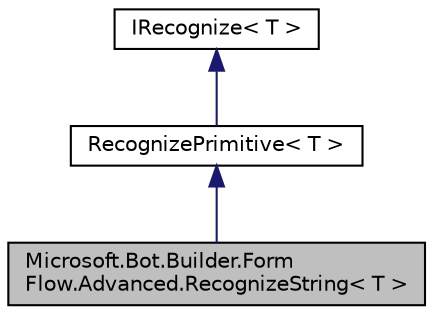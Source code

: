 digraph "Microsoft.Bot.Builder.FormFlow.Advanced.RecognizeString&lt; T &gt;"
{
  edge [fontname="Helvetica",fontsize="10",labelfontname="Helvetica",labelfontsize="10"];
  node [fontname="Helvetica",fontsize="10",shape=record];
  Node1 [label="Microsoft.Bot.Builder.Form\lFlow.Advanced.RecognizeString\< T \>",height=0.2,width=0.4,color="black", fillcolor="grey75", style="filled", fontcolor="black"];
  Node2 -> Node1 [dir="back",color="midnightblue",fontsize="10",style="solid",fontname="Helvetica"];
  Node2 [label="RecognizePrimitive\< T \>",height=0.2,width=0.4,color="black", fillcolor="white", style="filled",URL="$d8/d6e/class_microsoft_1_1_bot_1_1_builder_1_1_form_flow_1_1_advanced_1_1_recognize_primitive.html",tooltip="Abstract class for constructing primitive value recognizers. "];
  Node3 -> Node2 [dir="back",color="midnightblue",fontsize="10",style="solid",fontname="Helvetica"];
  Node3 [label="IRecognize\< T \>",height=0.2,width=0.4,color="black", fillcolor="white", style="filled",URL="$d3/d6f/interface_microsoft_1_1_bot_1_1_builder_1_1_form_flow_1_1_advanced_1_1_i_recognize.html",tooltip="Interface for recognizers that look for matches in user input. "];
}
